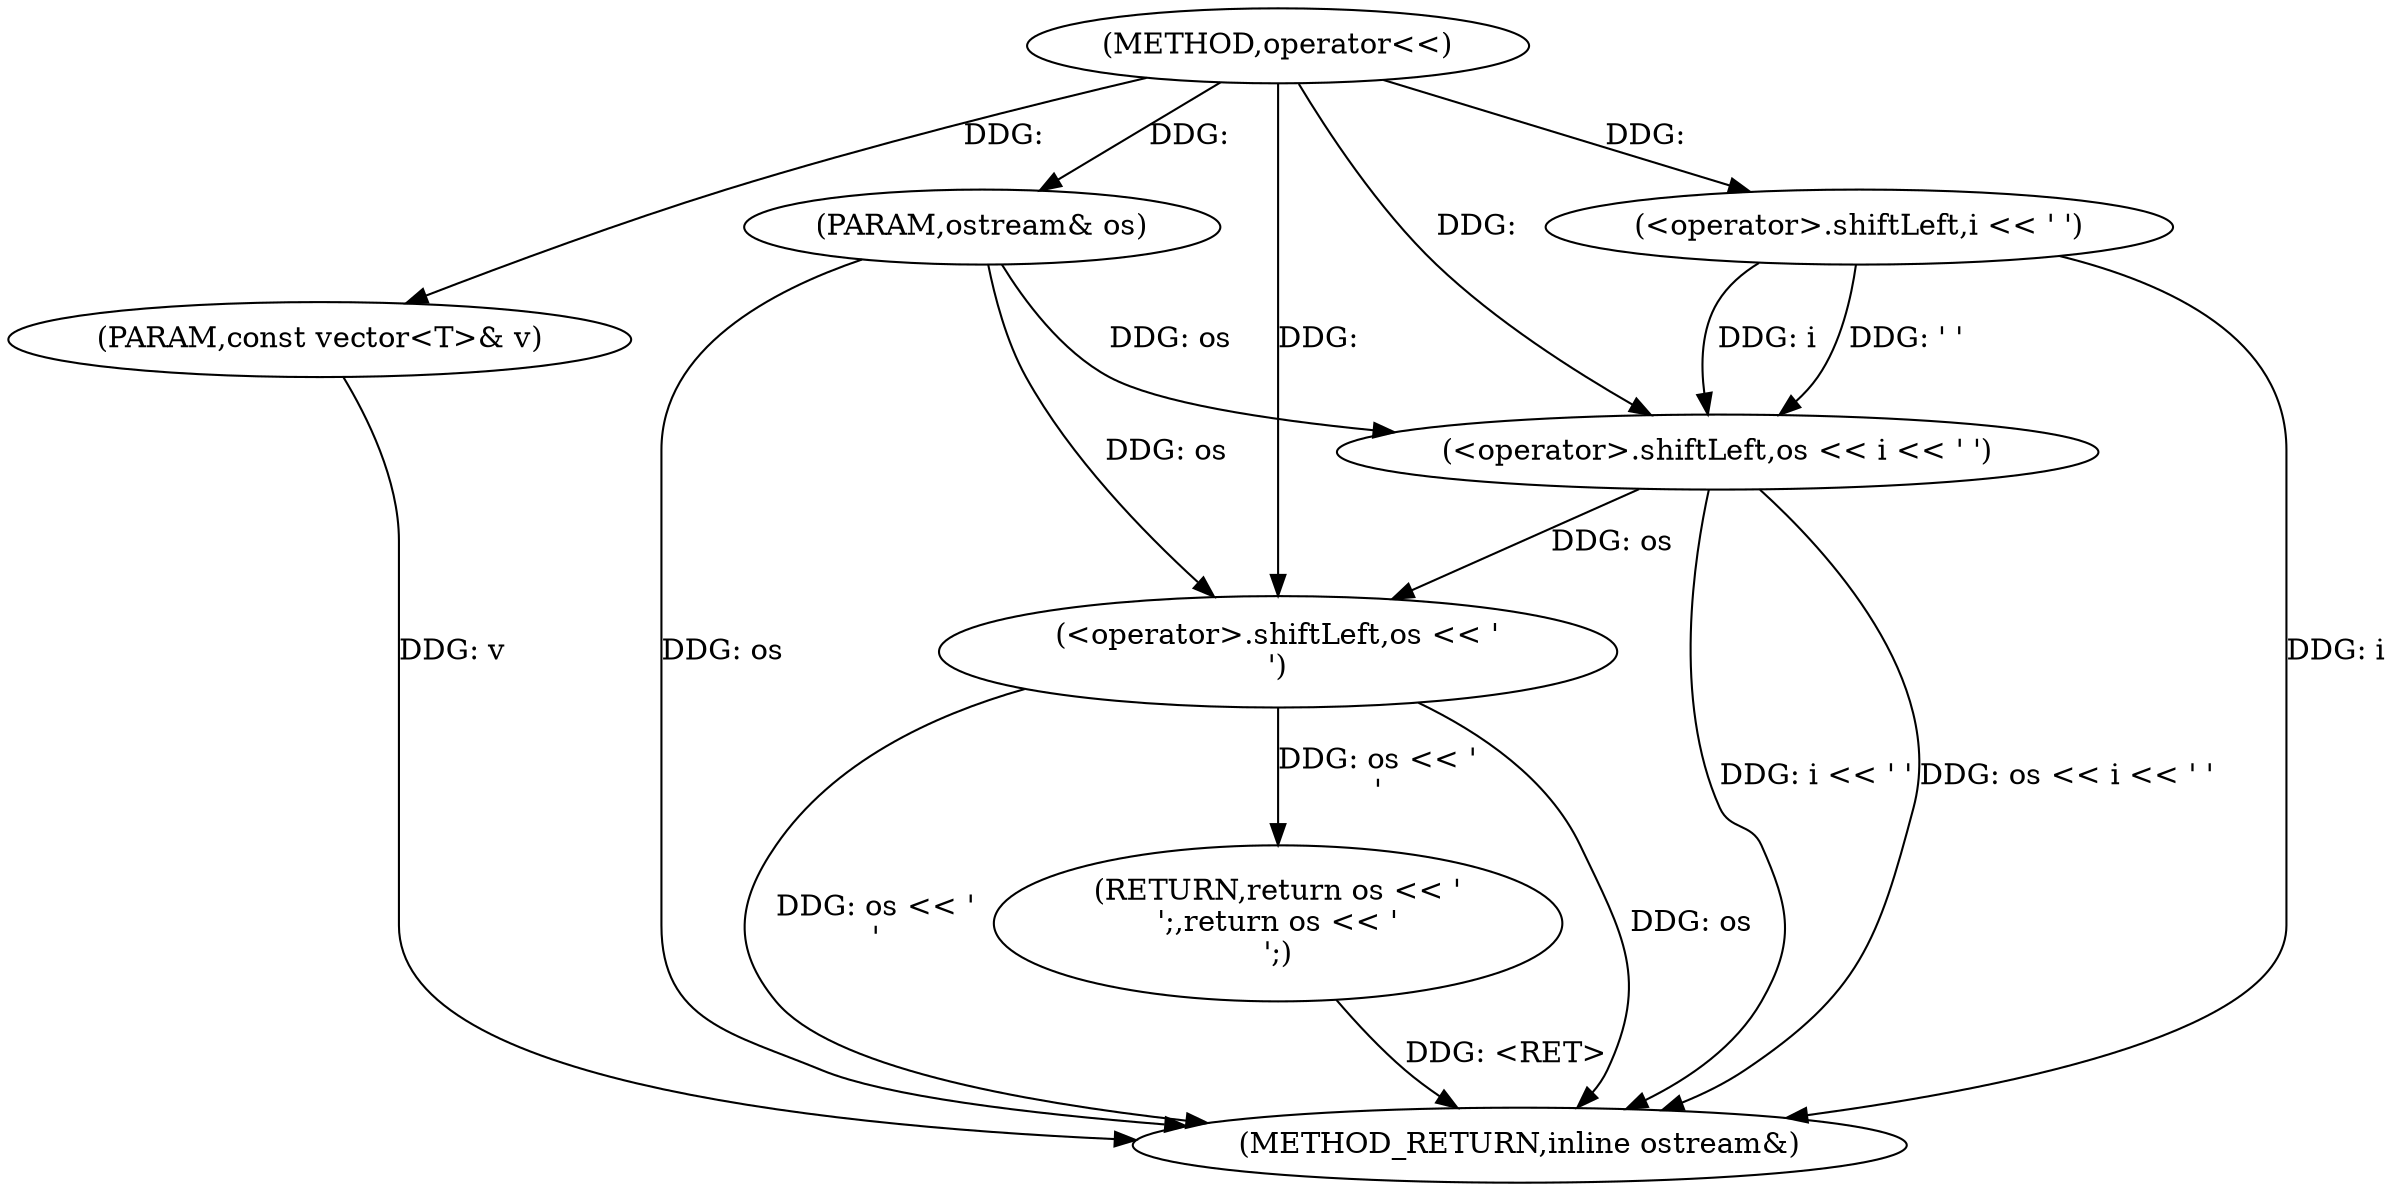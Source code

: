 digraph "operator<<" {  
"1000107" [label = "(METHOD,operator<<)" ]
"1000121" [label = "(METHOD_RETURN,inline ostream&)" ]
"1000108" [label = "(PARAM,ostream& os)" ]
"1000109" [label = "(PARAM,const vector<T>& v)" ]
"1000112" [label = "(<operator>.shiftLeft,os << i << ' ')" ]
"1000117" [label = "(RETURN,return os << '\n';,return os << '\n';)" ]
"1000118" [label = "(<operator>.shiftLeft,os << '\n')" ]
"1000114" [label = "(<operator>.shiftLeft,i << ' ')" ]
  "1000117" -> "1000121"  [ label = "DDG: <RET>"] 
  "1000108" -> "1000121"  [ label = "DDG: os"] 
  "1000109" -> "1000121"  [ label = "DDG: v"] 
  "1000112" -> "1000121"  [ label = "DDG: i << ' '"] 
  "1000112" -> "1000121"  [ label = "DDG: os << i << ' '"] 
  "1000118" -> "1000121"  [ label = "DDG: os"] 
  "1000118" -> "1000121"  [ label = "DDG: os << '\n'"] 
  "1000114" -> "1000121"  [ label = "DDG: i"] 
  "1000107" -> "1000108"  [ label = "DDG: "] 
  "1000107" -> "1000109"  [ label = "DDG: "] 
  "1000118" -> "1000117"  [ label = "DDG: os << '\n'"] 
  "1000108" -> "1000112"  [ label = "DDG: os"] 
  "1000107" -> "1000112"  [ label = "DDG: "] 
  "1000114" -> "1000112"  [ label = "DDG: i"] 
  "1000114" -> "1000112"  [ label = "DDG: ' '"] 
  "1000107" -> "1000114"  [ label = "DDG: "] 
  "1000112" -> "1000118"  [ label = "DDG: os"] 
  "1000108" -> "1000118"  [ label = "DDG: os"] 
  "1000107" -> "1000118"  [ label = "DDG: "] 
}
